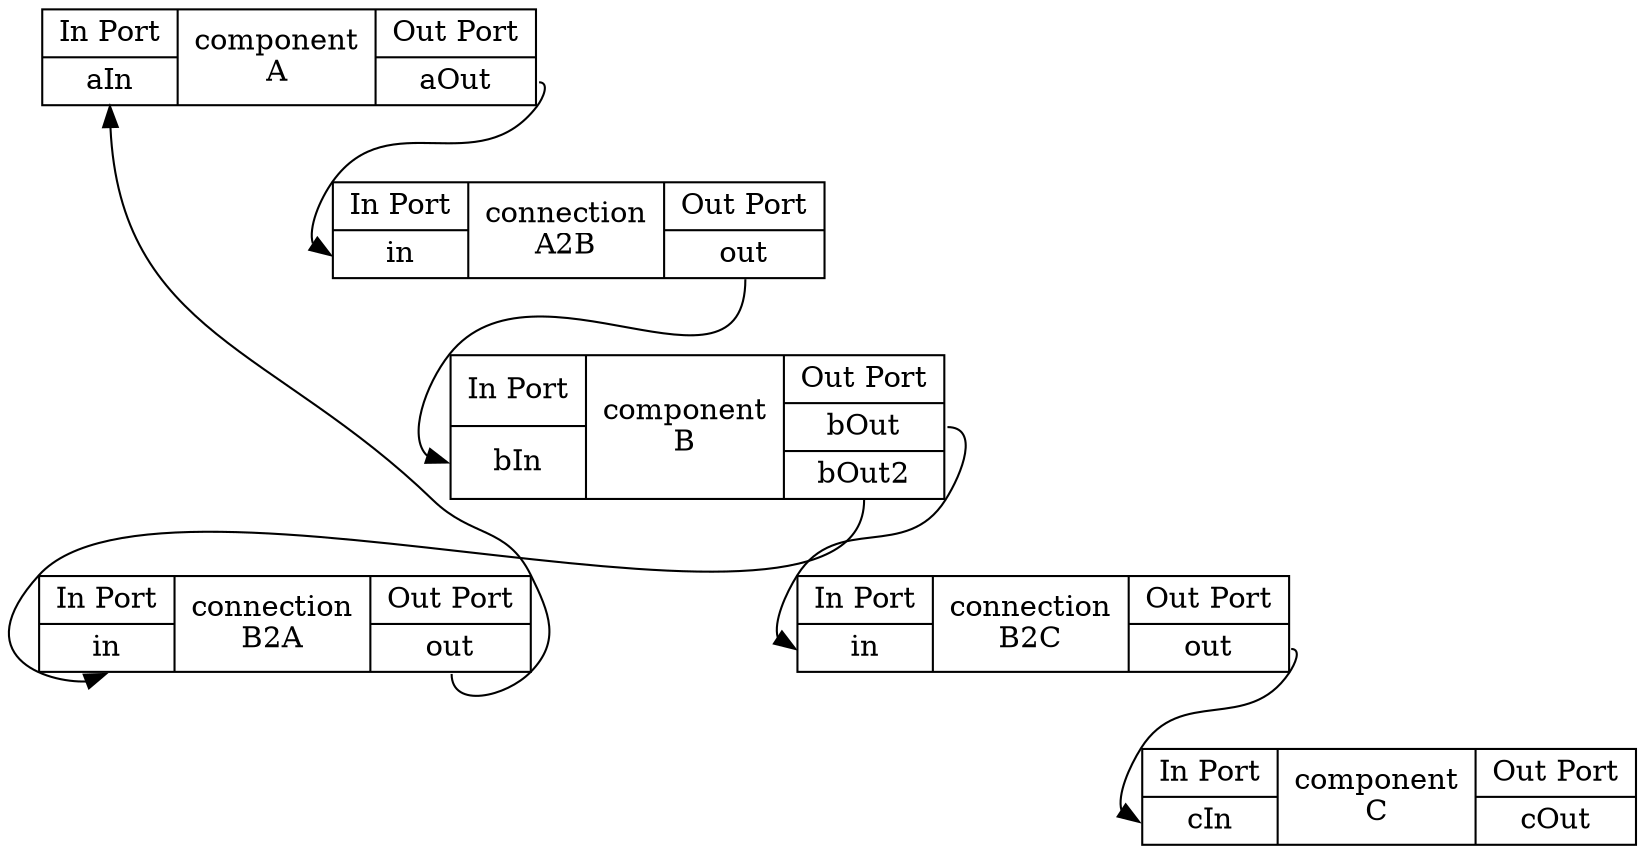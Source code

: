 digraph "component:$$AWAS#abc" {

  rankdir=TB

   "component:$$AWAS$abc#A" [label="{In Port|<aIn>aIn} |component\nA|{Out Port|<aOut>aOut} ",  shape="record"] 
   "component:$$AWAS$abc#B" [label="{In Port|<bIn>bIn} |component\nB|{Out Port|<bOut>bOut|<bOut2>bOut2} ",  shape="record"] 
   "component:$$AWAS$abc#C" [label="{In Port|<cIn>cIn} |component\nC|{Out Port|<cOut>cOut} ",  shape="record"] 
   "connection:$$AWAS$abc#A2B" [label="{In Port|<in>in} |connection\nA2B|{Out Port|<out>out} ",  shape="record"] 
   "connection:$$AWAS$abc#B2A" [label="{In Port|<in>in} |connection\nB2A|{Out Port|<out>out} ",  shape="record"] 
   "connection:$$AWAS$abc#B2C" [label="{In Port|<in>in} |connection\nB2C|{Out Port|<out>out} ",  shape="record"] 

   "component:$$AWAS$abc#A" -> "connection:$$AWAS$abc#A2B" [headport=in, tailport=aOut] 
   "component:$$AWAS$abc#B" -> "connection:$$AWAS$abc#B2A" [headport=in, tailport=bOut2] 
   "component:$$AWAS$abc#B" -> "connection:$$AWAS$abc#B2C" [headport=in, tailport=bOut] 
   "connection:$$AWAS$abc#A2B" -> "component:$$AWAS$abc#B" [headport=bIn, tailport=out] 
   "connection:$$AWAS$abc#B2A" -> "component:$$AWAS$abc#A" [headport=aIn, tailport=out] 
   "connection:$$AWAS$abc#B2C" -> "component:$$AWAS$abc#C" [headport=cIn, tailport=out] 

}
